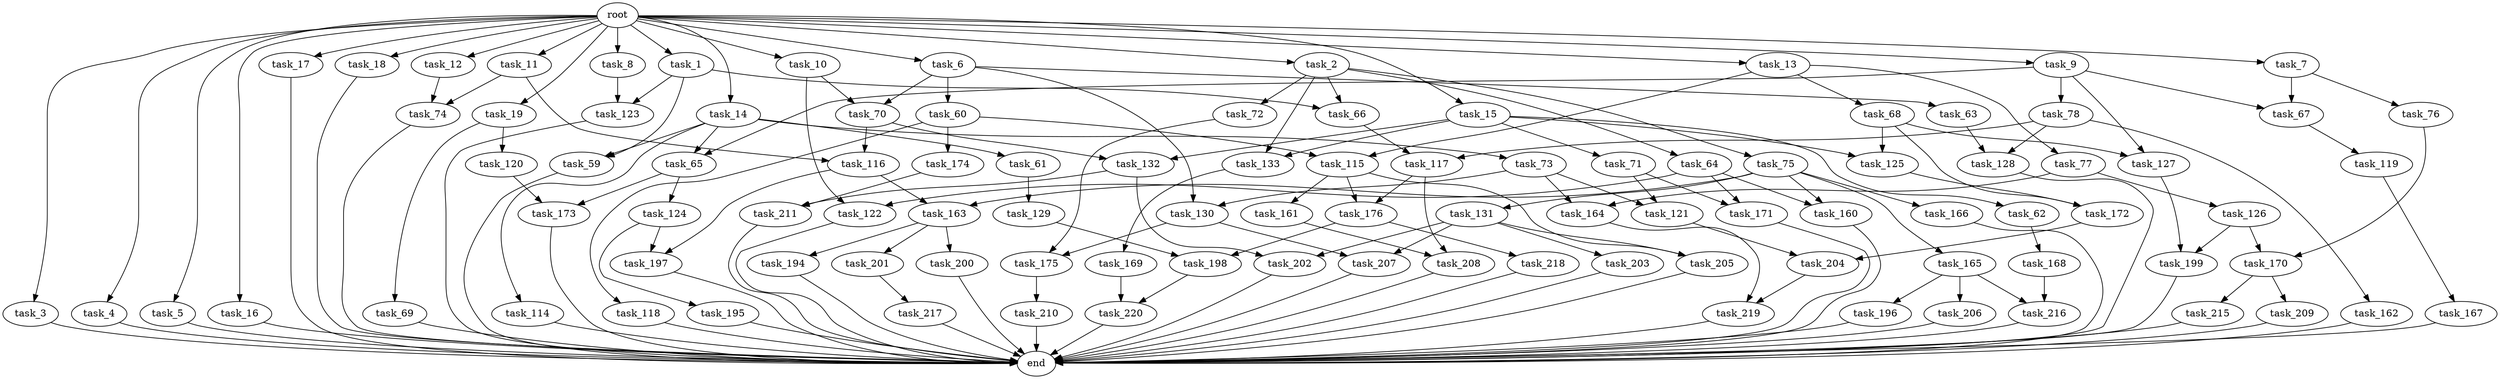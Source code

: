 digraph G {
  root [size="0.000000"];
  task_1 [size="1.024000"];
  task_2 [size="1.024000"];
  task_3 [size="1.024000"];
  task_4 [size="1.024000"];
  task_5 [size="1.024000"];
  task_6 [size="1.024000"];
  task_7 [size="1.024000"];
  task_8 [size="1.024000"];
  task_9 [size="1.024000"];
  task_10 [size="1.024000"];
  task_11 [size="1.024000"];
  task_12 [size="1.024000"];
  task_13 [size="1.024000"];
  task_14 [size="1.024000"];
  task_15 [size="1.024000"];
  task_16 [size="1.024000"];
  task_17 [size="1.024000"];
  task_18 [size="1.024000"];
  task_19 [size="1.024000"];
  task_59 [size="455266533.376000"];
  task_60 [size="309237645.312000"];
  task_61 [size="420906795.008000"];
  task_62 [size="309237645.312000"];
  task_63 [size="309237645.312000"];
  task_64 [size="695784701.952000"];
  task_65 [size="498216206.336000"];
  task_66 [size="730144440.320000"];
  task_67 [size="111669149.696000"];
  task_68 [size="309237645.312000"];
  task_69 [size="77309411.328000"];
  task_70 [size="446676598.784000"];
  task_71 [size="309237645.312000"];
  task_72 [size="695784701.952000"];
  task_73 [size="420906795.008000"];
  task_74 [size="1279900254.208000"];
  task_75 [size="695784701.952000"];
  task_76 [size="34359738.368000"];
  task_77 [size="309237645.312000"];
  task_78 [size="77309411.328000"];
  task_114 [size="420906795.008000"];
  task_115 [size="343597383.680000"];
  task_116 [size="1116691496.960000"];
  task_117 [size="635655159.808000"];
  task_118 [size="34359738.368000"];
  task_119 [size="34359738.368000"];
  task_120 [size="77309411.328000"];
  task_121 [size="292057776.128000"];
  task_122 [size="274877906.944000"];
  task_123 [size="111669149.696000"];
  task_124 [size="858993459.200000"];
  task_125 [size="343597383.680000"];
  task_126 [size="309237645.312000"];
  task_127 [size="111669149.696000"];
  task_128 [size="1073741824.000000"];
  task_129 [size="858993459.200000"];
  task_130 [size="386547056.640000"];
  task_131 [size="309237645.312000"];
  task_132 [size="1005022347.264000"];
  task_133 [size="1005022347.264000"];
  task_160 [size="446676598.784000"];
  task_161 [size="695784701.952000"];
  task_162 [size="214748364.800000"];
  task_163 [size="858993459.200000"];
  task_164 [size="386547056.640000"];
  task_165 [size="309237645.312000"];
  task_166 [size="309237645.312000"];
  task_167 [size="77309411.328000"];
  task_168 [size="858993459.200000"];
  task_169 [size="77309411.328000"];
  task_170 [size="386547056.640000"];
  task_171 [size="352187318.272000"];
  task_172 [size="171798691.840000"];
  task_173 [size="1717986918.400000"];
  task_174 [size="34359738.368000"];
  task_175 [size="773094113.280000"];
  task_176 [size="910533066.752000"];
  task_194 [size="214748364.800000"];
  task_195 [size="549755813.888000"];
  task_196 [size="858993459.200000"];
  task_197 [size="1099511627.776000"];
  task_198 [size="773094113.280000"];
  task_199 [size="618475290.624000"];
  task_200 [size="214748364.800000"];
  task_201 [size="214748364.800000"];
  task_202 [size="858993459.200000"];
  task_203 [size="549755813.888000"];
  task_204 [size="936302870.528000"];
  task_205 [size="1245540515.840000"];
  task_206 [size="858993459.200000"];
  task_207 [size="1245540515.840000"];
  task_208 [size="292057776.128000"];
  task_209 [size="549755813.888000"];
  task_210 [size="214748364.800000"];
  task_211 [size="523986010.112000"];
  task_215 [size="549755813.888000"];
  task_216 [size="1168231104.512000"];
  task_217 [size="137438953.472000"];
  task_218 [size="695784701.952000"];
  task_219 [size="352187318.272000"];
  task_220 [size="214748364.800000"];
  end [size="0.000000"];

  root -> task_1 [size="1.000000"];
  root -> task_2 [size="1.000000"];
  root -> task_3 [size="1.000000"];
  root -> task_4 [size="1.000000"];
  root -> task_5 [size="1.000000"];
  root -> task_6 [size="1.000000"];
  root -> task_7 [size="1.000000"];
  root -> task_8 [size="1.000000"];
  root -> task_9 [size="1.000000"];
  root -> task_10 [size="1.000000"];
  root -> task_11 [size="1.000000"];
  root -> task_12 [size="1.000000"];
  root -> task_13 [size="1.000000"];
  root -> task_14 [size="1.000000"];
  root -> task_15 [size="1.000000"];
  root -> task_16 [size="1.000000"];
  root -> task_17 [size="1.000000"];
  root -> task_18 [size="1.000000"];
  root -> task_19 [size="1.000000"];
  task_1 -> task_59 [size="33554432.000000"];
  task_1 -> task_66 [size="33554432.000000"];
  task_1 -> task_123 [size="33554432.000000"];
  task_2 -> task_64 [size="679477248.000000"];
  task_2 -> task_66 [size="679477248.000000"];
  task_2 -> task_72 [size="679477248.000000"];
  task_2 -> task_75 [size="679477248.000000"];
  task_2 -> task_133 [size="679477248.000000"];
  task_3 -> end [size="1.000000"];
  task_4 -> end [size="1.000000"];
  task_5 -> end [size="1.000000"];
  task_6 -> task_60 [size="301989888.000000"];
  task_6 -> task_63 [size="301989888.000000"];
  task_6 -> task_70 [size="301989888.000000"];
  task_6 -> task_130 [size="301989888.000000"];
  task_7 -> task_67 [size="33554432.000000"];
  task_7 -> task_76 [size="33554432.000000"];
  task_8 -> task_123 [size="75497472.000000"];
  task_9 -> task_65 [size="75497472.000000"];
  task_9 -> task_67 [size="75497472.000000"];
  task_9 -> task_78 [size="75497472.000000"];
  task_9 -> task_127 [size="75497472.000000"];
  task_10 -> task_70 [size="134217728.000000"];
  task_10 -> task_122 [size="134217728.000000"];
  task_11 -> task_74 [size="411041792.000000"];
  task_11 -> task_116 [size="411041792.000000"];
  task_12 -> task_74 [size="838860800.000000"];
  task_13 -> task_68 [size="301989888.000000"];
  task_13 -> task_77 [size="301989888.000000"];
  task_13 -> task_115 [size="301989888.000000"];
  task_14 -> task_59 [size="411041792.000000"];
  task_14 -> task_61 [size="411041792.000000"];
  task_14 -> task_65 [size="411041792.000000"];
  task_14 -> task_73 [size="411041792.000000"];
  task_14 -> task_114 [size="411041792.000000"];
  task_15 -> task_62 [size="301989888.000000"];
  task_15 -> task_71 [size="301989888.000000"];
  task_15 -> task_125 [size="301989888.000000"];
  task_15 -> task_132 [size="301989888.000000"];
  task_15 -> task_133 [size="301989888.000000"];
  task_16 -> end [size="1.000000"];
  task_17 -> end [size="1.000000"];
  task_18 -> end [size="1.000000"];
  task_19 -> task_69 [size="75497472.000000"];
  task_19 -> task_120 [size="75497472.000000"];
  task_59 -> end [size="1.000000"];
  task_60 -> task_115 [size="33554432.000000"];
  task_60 -> task_118 [size="33554432.000000"];
  task_60 -> task_174 [size="33554432.000000"];
  task_61 -> task_129 [size="838860800.000000"];
  task_62 -> task_168 [size="838860800.000000"];
  task_63 -> task_128 [size="838860800.000000"];
  task_64 -> task_122 [size="134217728.000000"];
  task_64 -> task_160 [size="134217728.000000"];
  task_64 -> task_171 [size="134217728.000000"];
  task_65 -> task_124 [size="838860800.000000"];
  task_65 -> task_173 [size="838860800.000000"];
  task_66 -> task_117 [size="411041792.000000"];
  task_67 -> task_119 [size="33554432.000000"];
  task_68 -> task_125 [size="33554432.000000"];
  task_68 -> task_127 [size="33554432.000000"];
  task_68 -> task_172 [size="33554432.000000"];
  task_69 -> end [size="1.000000"];
  task_70 -> task_116 [size="679477248.000000"];
  task_70 -> task_132 [size="679477248.000000"];
  task_71 -> task_121 [size="209715200.000000"];
  task_71 -> task_171 [size="209715200.000000"];
  task_72 -> task_175 [size="75497472.000000"];
  task_73 -> task_121 [size="75497472.000000"];
  task_73 -> task_130 [size="75497472.000000"];
  task_73 -> task_164 [size="75497472.000000"];
  task_74 -> end [size="1.000000"];
  task_75 -> task_131 [size="301989888.000000"];
  task_75 -> task_160 [size="301989888.000000"];
  task_75 -> task_163 [size="301989888.000000"];
  task_75 -> task_165 [size="301989888.000000"];
  task_75 -> task_166 [size="301989888.000000"];
  task_76 -> task_170 [size="75497472.000000"];
  task_77 -> task_126 [size="301989888.000000"];
  task_77 -> task_164 [size="301989888.000000"];
  task_78 -> task_117 [size="209715200.000000"];
  task_78 -> task_128 [size="209715200.000000"];
  task_78 -> task_162 [size="209715200.000000"];
  task_114 -> end [size="1.000000"];
  task_115 -> task_161 [size="679477248.000000"];
  task_115 -> task_176 [size="679477248.000000"];
  task_115 -> task_205 [size="679477248.000000"];
  task_116 -> task_163 [size="536870912.000000"];
  task_116 -> task_197 [size="536870912.000000"];
  task_117 -> task_176 [size="209715200.000000"];
  task_117 -> task_208 [size="209715200.000000"];
  task_118 -> end [size="1.000000"];
  task_119 -> task_167 [size="75497472.000000"];
  task_120 -> task_173 [size="838860800.000000"];
  task_121 -> task_204 [size="838860800.000000"];
  task_122 -> end [size="1.000000"];
  task_123 -> end [size="1.000000"];
  task_124 -> task_195 [size="536870912.000000"];
  task_124 -> task_197 [size="536870912.000000"];
  task_125 -> task_172 [size="134217728.000000"];
  task_126 -> task_170 [size="301989888.000000"];
  task_126 -> task_199 [size="301989888.000000"];
  task_127 -> task_199 [size="301989888.000000"];
  task_128 -> end [size="1.000000"];
  task_129 -> task_198 [size="75497472.000000"];
  task_130 -> task_175 [size="679477248.000000"];
  task_130 -> task_207 [size="679477248.000000"];
  task_131 -> task_202 [size="536870912.000000"];
  task_131 -> task_203 [size="536870912.000000"];
  task_131 -> task_205 [size="536870912.000000"];
  task_131 -> task_207 [size="536870912.000000"];
  task_132 -> task_202 [size="301989888.000000"];
  task_132 -> task_211 [size="301989888.000000"];
  task_133 -> task_169 [size="75497472.000000"];
  task_160 -> end [size="1.000000"];
  task_161 -> task_208 [size="75497472.000000"];
  task_162 -> end [size="1.000000"];
  task_163 -> task_194 [size="209715200.000000"];
  task_163 -> task_200 [size="209715200.000000"];
  task_163 -> task_201 [size="209715200.000000"];
  task_164 -> task_219 [size="134217728.000000"];
  task_165 -> task_196 [size="838860800.000000"];
  task_165 -> task_206 [size="838860800.000000"];
  task_165 -> task_216 [size="838860800.000000"];
  task_166 -> end [size="1.000000"];
  task_167 -> end [size="1.000000"];
  task_168 -> task_216 [size="301989888.000000"];
  task_169 -> task_220 [size="75497472.000000"];
  task_170 -> task_209 [size="536870912.000000"];
  task_170 -> task_215 [size="536870912.000000"];
  task_171 -> end [size="1.000000"];
  task_172 -> task_204 [size="75497472.000000"];
  task_173 -> end [size="1.000000"];
  task_174 -> task_211 [size="209715200.000000"];
  task_175 -> task_210 [size="209715200.000000"];
  task_176 -> task_198 [size="679477248.000000"];
  task_176 -> task_218 [size="679477248.000000"];
  task_194 -> end [size="1.000000"];
  task_195 -> end [size="1.000000"];
  task_196 -> end [size="1.000000"];
  task_197 -> end [size="1.000000"];
  task_198 -> task_220 [size="134217728.000000"];
  task_199 -> end [size="1.000000"];
  task_200 -> end [size="1.000000"];
  task_201 -> task_217 [size="134217728.000000"];
  task_202 -> end [size="1.000000"];
  task_203 -> end [size="1.000000"];
  task_204 -> task_219 [size="209715200.000000"];
  task_205 -> end [size="1.000000"];
  task_206 -> end [size="1.000000"];
  task_207 -> end [size="1.000000"];
  task_208 -> end [size="1.000000"];
  task_209 -> end [size="1.000000"];
  task_210 -> end [size="1.000000"];
  task_211 -> end [size="1.000000"];
  task_215 -> end [size="1.000000"];
  task_216 -> end [size="1.000000"];
  task_217 -> end [size="1.000000"];
  task_218 -> end [size="1.000000"];
  task_219 -> end [size="1.000000"];
  task_220 -> end [size="1.000000"];
}
